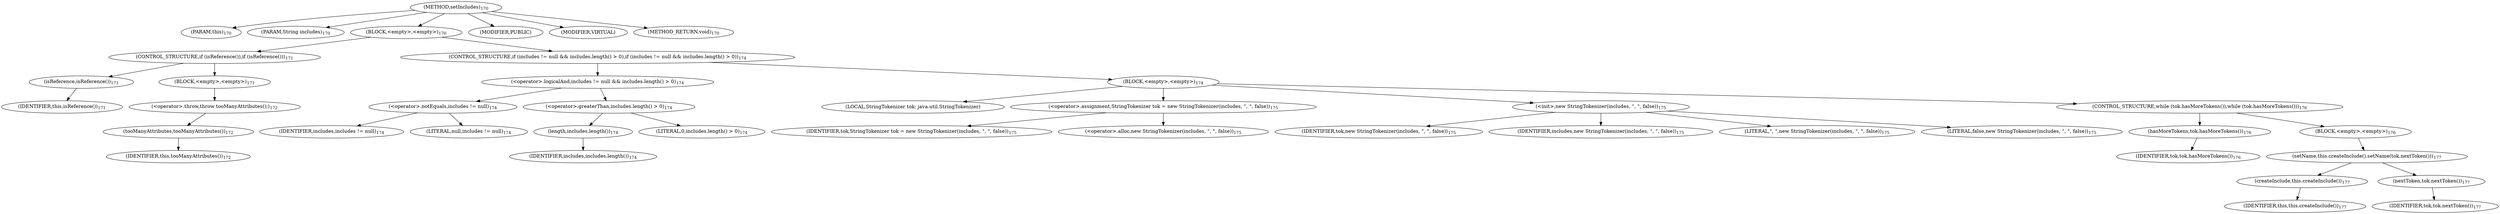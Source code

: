 digraph "setIncludes" {  
"317" [label = <(METHOD,setIncludes)<SUB>170</SUB>> ]
"39" [label = <(PARAM,this)<SUB>170</SUB>> ]
"318" [label = <(PARAM,String includes)<SUB>170</SUB>> ]
"319" [label = <(BLOCK,&lt;empty&gt;,&lt;empty&gt;)<SUB>170</SUB>> ]
"320" [label = <(CONTROL_STRUCTURE,if (isReference()),if (isReference()))<SUB>171</SUB>> ]
"321" [label = <(isReference,isReference())<SUB>171</SUB>> ]
"38" [label = <(IDENTIFIER,this,isReference())<SUB>171</SUB>> ]
"322" [label = <(BLOCK,&lt;empty&gt;,&lt;empty&gt;)<SUB>171</SUB>> ]
"323" [label = <(&lt;operator&gt;.throw,throw tooManyAttributes();)<SUB>172</SUB>> ]
"324" [label = <(tooManyAttributes,tooManyAttributes())<SUB>172</SUB>> ]
"40" [label = <(IDENTIFIER,this,tooManyAttributes())<SUB>172</SUB>> ]
"325" [label = <(CONTROL_STRUCTURE,if (includes != null &amp;&amp; includes.length() &gt; 0),if (includes != null &amp;&amp; includes.length() &gt; 0))<SUB>174</SUB>> ]
"326" [label = <(&lt;operator&gt;.logicalAnd,includes != null &amp;&amp; includes.length() &gt; 0)<SUB>174</SUB>> ]
"327" [label = <(&lt;operator&gt;.notEquals,includes != null)<SUB>174</SUB>> ]
"328" [label = <(IDENTIFIER,includes,includes != null)<SUB>174</SUB>> ]
"329" [label = <(LITERAL,null,includes != null)<SUB>174</SUB>> ]
"330" [label = <(&lt;operator&gt;.greaterThan,includes.length() &gt; 0)<SUB>174</SUB>> ]
"331" [label = <(length,includes.length())<SUB>174</SUB>> ]
"332" [label = <(IDENTIFIER,includes,includes.length())<SUB>174</SUB>> ]
"333" [label = <(LITERAL,0,includes.length() &gt; 0)<SUB>174</SUB>> ]
"334" [label = <(BLOCK,&lt;empty&gt;,&lt;empty&gt;)<SUB>174</SUB>> ]
"42" [label = <(LOCAL,StringTokenizer tok: java.util.StringTokenizer)> ]
"335" [label = <(&lt;operator&gt;.assignment,StringTokenizer tok = new StringTokenizer(includes, &quot;, &quot;, false))<SUB>175</SUB>> ]
"336" [label = <(IDENTIFIER,tok,StringTokenizer tok = new StringTokenizer(includes, &quot;, &quot;, false))<SUB>175</SUB>> ]
"337" [label = <(&lt;operator&gt;.alloc,new StringTokenizer(includes, &quot;, &quot;, false))<SUB>175</SUB>> ]
"338" [label = <(&lt;init&gt;,new StringTokenizer(includes, &quot;, &quot;, false))<SUB>175</SUB>> ]
"41" [label = <(IDENTIFIER,tok,new StringTokenizer(includes, &quot;, &quot;, false))<SUB>175</SUB>> ]
"339" [label = <(IDENTIFIER,includes,new StringTokenizer(includes, &quot;, &quot;, false))<SUB>175</SUB>> ]
"340" [label = <(LITERAL,&quot;, &quot;,new StringTokenizer(includes, &quot;, &quot;, false))<SUB>175</SUB>> ]
"341" [label = <(LITERAL,false,new StringTokenizer(includes, &quot;, &quot;, false))<SUB>175</SUB>> ]
"342" [label = <(CONTROL_STRUCTURE,while (tok.hasMoreTokens()),while (tok.hasMoreTokens()))<SUB>176</SUB>> ]
"343" [label = <(hasMoreTokens,tok.hasMoreTokens())<SUB>176</SUB>> ]
"344" [label = <(IDENTIFIER,tok,tok.hasMoreTokens())<SUB>176</SUB>> ]
"345" [label = <(BLOCK,&lt;empty&gt;,&lt;empty&gt;)<SUB>176</SUB>> ]
"346" [label = <(setName,this.createInclude().setName(tok.nextToken()))<SUB>177</SUB>> ]
"347" [label = <(createInclude,this.createInclude())<SUB>177</SUB>> ]
"43" [label = <(IDENTIFIER,this,this.createInclude())<SUB>177</SUB>> ]
"348" [label = <(nextToken,tok.nextToken())<SUB>177</SUB>> ]
"349" [label = <(IDENTIFIER,tok,tok.nextToken())<SUB>177</SUB>> ]
"350" [label = <(MODIFIER,PUBLIC)> ]
"351" [label = <(MODIFIER,VIRTUAL)> ]
"352" [label = <(METHOD_RETURN,void)<SUB>170</SUB>> ]
  "317" -> "39" 
  "317" -> "318" 
  "317" -> "319" 
  "317" -> "350" 
  "317" -> "351" 
  "317" -> "352" 
  "319" -> "320" 
  "319" -> "325" 
  "320" -> "321" 
  "320" -> "322" 
  "321" -> "38" 
  "322" -> "323" 
  "323" -> "324" 
  "324" -> "40" 
  "325" -> "326" 
  "325" -> "334" 
  "326" -> "327" 
  "326" -> "330" 
  "327" -> "328" 
  "327" -> "329" 
  "330" -> "331" 
  "330" -> "333" 
  "331" -> "332" 
  "334" -> "42" 
  "334" -> "335" 
  "334" -> "338" 
  "334" -> "342" 
  "335" -> "336" 
  "335" -> "337" 
  "338" -> "41" 
  "338" -> "339" 
  "338" -> "340" 
  "338" -> "341" 
  "342" -> "343" 
  "342" -> "345" 
  "343" -> "344" 
  "345" -> "346" 
  "346" -> "347" 
  "346" -> "348" 
  "347" -> "43" 
  "348" -> "349" 
}
